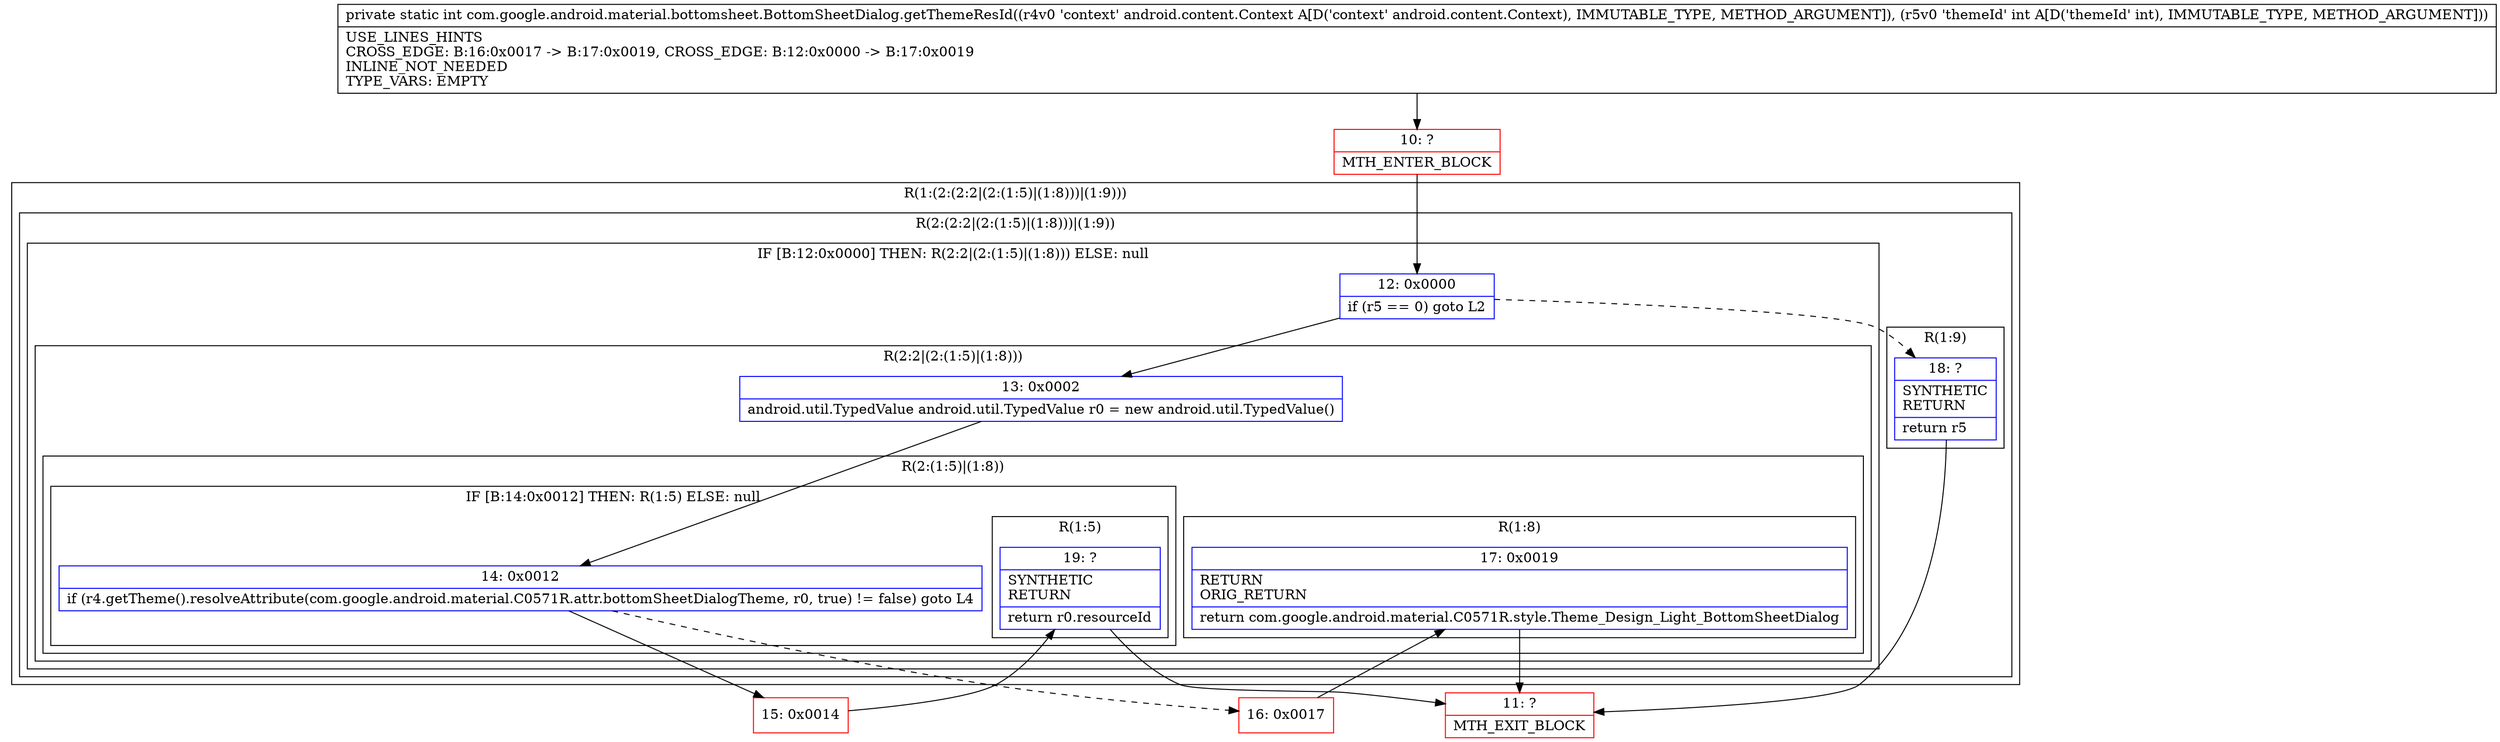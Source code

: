 digraph "CFG forcom.google.android.material.bottomsheet.BottomSheetDialog.getThemeResId(Landroid\/content\/Context;I)I" {
subgraph cluster_Region_453697354 {
label = "R(1:(2:(2:2|(2:(1:5)|(1:8)))|(1:9)))";
node [shape=record,color=blue];
subgraph cluster_Region_1785739063 {
label = "R(2:(2:2|(2:(1:5)|(1:8)))|(1:9))";
node [shape=record,color=blue];
subgraph cluster_IfRegion_974593 {
label = "IF [B:12:0x0000] THEN: R(2:2|(2:(1:5)|(1:8))) ELSE: null";
node [shape=record,color=blue];
Node_12 [shape=record,label="{12\:\ 0x0000|if (r5 == 0) goto L2\l}"];
subgraph cluster_Region_1625935757 {
label = "R(2:2|(2:(1:5)|(1:8)))";
node [shape=record,color=blue];
Node_13 [shape=record,label="{13\:\ 0x0002|android.util.TypedValue android.util.TypedValue r0 = new android.util.TypedValue()\l}"];
subgraph cluster_Region_931507402 {
label = "R(2:(1:5)|(1:8))";
node [shape=record,color=blue];
subgraph cluster_IfRegion_1029531526 {
label = "IF [B:14:0x0012] THEN: R(1:5) ELSE: null";
node [shape=record,color=blue];
Node_14 [shape=record,label="{14\:\ 0x0012|if (r4.getTheme().resolveAttribute(com.google.android.material.C0571R.attr.bottomSheetDialogTheme, r0, true) != false) goto L4\l}"];
subgraph cluster_Region_318442039 {
label = "R(1:5)";
node [shape=record,color=blue];
Node_19 [shape=record,label="{19\:\ ?|SYNTHETIC\lRETURN\l|return r0.resourceId\l}"];
}
}
subgraph cluster_Region_2058929663 {
label = "R(1:8)";
node [shape=record,color=blue];
Node_17 [shape=record,label="{17\:\ 0x0019|RETURN\lORIG_RETURN\l|return com.google.android.material.C0571R.style.Theme_Design_Light_BottomSheetDialog\l}"];
}
}
}
}
subgraph cluster_Region_286952464 {
label = "R(1:9)";
node [shape=record,color=blue];
Node_18 [shape=record,label="{18\:\ ?|SYNTHETIC\lRETURN\l|return r5\l}"];
}
}
}
Node_10 [shape=record,color=red,label="{10\:\ ?|MTH_ENTER_BLOCK\l}"];
Node_15 [shape=record,color=red,label="{15\:\ 0x0014}"];
Node_11 [shape=record,color=red,label="{11\:\ ?|MTH_EXIT_BLOCK\l}"];
Node_16 [shape=record,color=red,label="{16\:\ 0x0017}"];
MethodNode[shape=record,label="{private static int com.google.android.material.bottomsheet.BottomSheetDialog.getThemeResId((r4v0 'context' android.content.Context A[D('context' android.content.Context), IMMUTABLE_TYPE, METHOD_ARGUMENT]), (r5v0 'themeId' int A[D('themeId' int), IMMUTABLE_TYPE, METHOD_ARGUMENT]))  | USE_LINES_HINTS\lCROSS_EDGE: B:16:0x0017 \-\> B:17:0x0019, CROSS_EDGE: B:12:0x0000 \-\> B:17:0x0019\lINLINE_NOT_NEEDED\lTYPE_VARS: EMPTY\l}"];
MethodNode -> Node_10;Node_12 -> Node_13;
Node_12 -> Node_18[style=dashed];
Node_13 -> Node_14;
Node_14 -> Node_15;
Node_14 -> Node_16[style=dashed];
Node_19 -> Node_11;
Node_17 -> Node_11;
Node_18 -> Node_11;
Node_10 -> Node_12;
Node_15 -> Node_19;
Node_16 -> Node_17;
}

